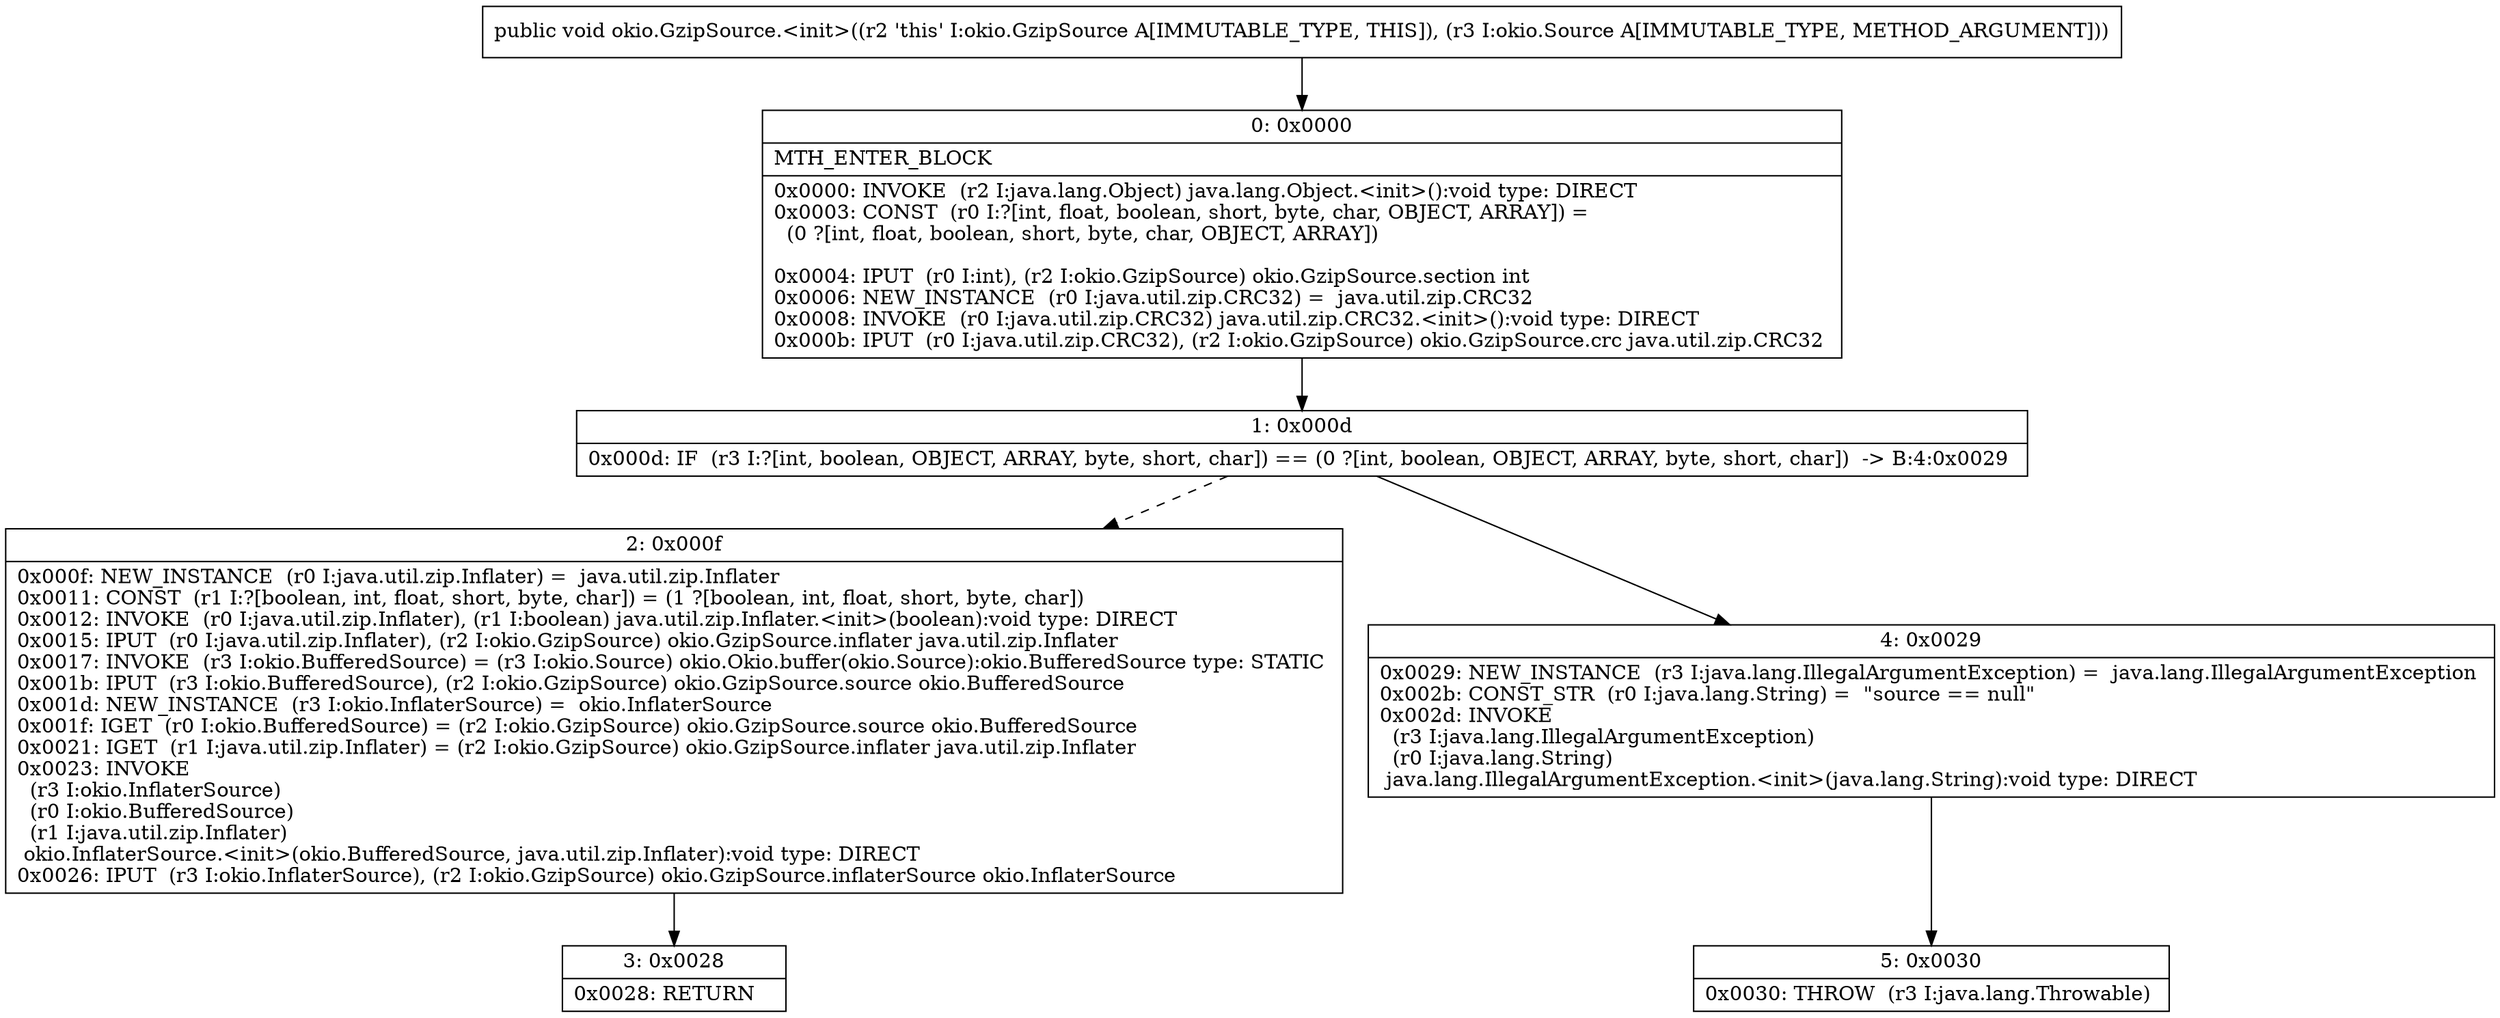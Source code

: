 digraph "CFG forokio.GzipSource.\<init\>(Lokio\/Source;)V" {
Node_0 [shape=record,label="{0\:\ 0x0000|MTH_ENTER_BLOCK\l|0x0000: INVOKE  (r2 I:java.lang.Object) java.lang.Object.\<init\>():void type: DIRECT \l0x0003: CONST  (r0 I:?[int, float, boolean, short, byte, char, OBJECT, ARRAY]) = \l  (0 ?[int, float, boolean, short, byte, char, OBJECT, ARRAY])\l \l0x0004: IPUT  (r0 I:int), (r2 I:okio.GzipSource) okio.GzipSource.section int \l0x0006: NEW_INSTANCE  (r0 I:java.util.zip.CRC32) =  java.util.zip.CRC32 \l0x0008: INVOKE  (r0 I:java.util.zip.CRC32) java.util.zip.CRC32.\<init\>():void type: DIRECT \l0x000b: IPUT  (r0 I:java.util.zip.CRC32), (r2 I:okio.GzipSource) okio.GzipSource.crc java.util.zip.CRC32 \l}"];
Node_1 [shape=record,label="{1\:\ 0x000d|0x000d: IF  (r3 I:?[int, boolean, OBJECT, ARRAY, byte, short, char]) == (0 ?[int, boolean, OBJECT, ARRAY, byte, short, char])  \-\> B:4:0x0029 \l}"];
Node_2 [shape=record,label="{2\:\ 0x000f|0x000f: NEW_INSTANCE  (r0 I:java.util.zip.Inflater) =  java.util.zip.Inflater \l0x0011: CONST  (r1 I:?[boolean, int, float, short, byte, char]) = (1 ?[boolean, int, float, short, byte, char]) \l0x0012: INVOKE  (r0 I:java.util.zip.Inflater), (r1 I:boolean) java.util.zip.Inflater.\<init\>(boolean):void type: DIRECT \l0x0015: IPUT  (r0 I:java.util.zip.Inflater), (r2 I:okio.GzipSource) okio.GzipSource.inflater java.util.zip.Inflater \l0x0017: INVOKE  (r3 I:okio.BufferedSource) = (r3 I:okio.Source) okio.Okio.buffer(okio.Source):okio.BufferedSource type: STATIC \l0x001b: IPUT  (r3 I:okio.BufferedSource), (r2 I:okio.GzipSource) okio.GzipSource.source okio.BufferedSource \l0x001d: NEW_INSTANCE  (r3 I:okio.InflaterSource) =  okio.InflaterSource \l0x001f: IGET  (r0 I:okio.BufferedSource) = (r2 I:okio.GzipSource) okio.GzipSource.source okio.BufferedSource \l0x0021: IGET  (r1 I:java.util.zip.Inflater) = (r2 I:okio.GzipSource) okio.GzipSource.inflater java.util.zip.Inflater \l0x0023: INVOKE  \l  (r3 I:okio.InflaterSource)\l  (r0 I:okio.BufferedSource)\l  (r1 I:java.util.zip.Inflater)\l okio.InflaterSource.\<init\>(okio.BufferedSource, java.util.zip.Inflater):void type: DIRECT \l0x0026: IPUT  (r3 I:okio.InflaterSource), (r2 I:okio.GzipSource) okio.GzipSource.inflaterSource okio.InflaterSource \l}"];
Node_3 [shape=record,label="{3\:\ 0x0028|0x0028: RETURN   \l}"];
Node_4 [shape=record,label="{4\:\ 0x0029|0x0029: NEW_INSTANCE  (r3 I:java.lang.IllegalArgumentException) =  java.lang.IllegalArgumentException \l0x002b: CONST_STR  (r0 I:java.lang.String) =  \"source == null\" \l0x002d: INVOKE  \l  (r3 I:java.lang.IllegalArgumentException)\l  (r0 I:java.lang.String)\l java.lang.IllegalArgumentException.\<init\>(java.lang.String):void type: DIRECT \l}"];
Node_5 [shape=record,label="{5\:\ 0x0030|0x0030: THROW  (r3 I:java.lang.Throwable) \l}"];
MethodNode[shape=record,label="{public void okio.GzipSource.\<init\>((r2 'this' I:okio.GzipSource A[IMMUTABLE_TYPE, THIS]), (r3 I:okio.Source A[IMMUTABLE_TYPE, METHOD_ARGUMENT])) }"];
MethodNode -> Node_0;
Node_0 -> Node_1;
Node_1 -> Node_2[style=dashed];
Node_1 -> Node_4;
Node_2 -> Node_3;
Node_4 -> Node_5;
}

